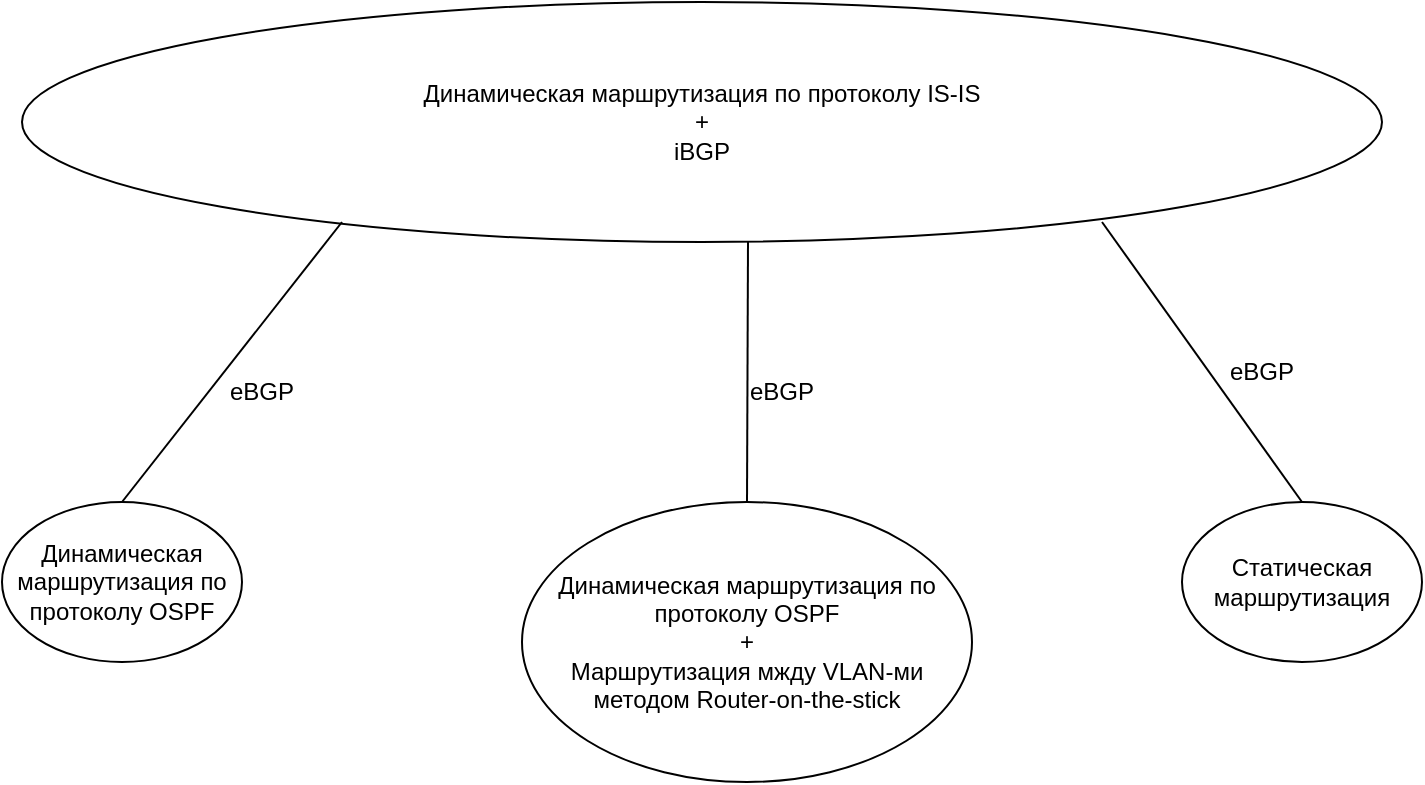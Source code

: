 <mxfile version="24.2.5" type="device">
  <diagram name="Страница — 1" id="tLsnh6AF555X36yOwFqP">
    <mxGraphModel dx="1276" dy="614" grid="1" gridSize="10" guides="1" tooltips="1" connect="1" arrows="1" fold="1" page="1" pageScale="1" pageWidth="827" pageHeight="1169" math="0" shadow="0">
      <root>
        <mxCell id="0" />
        <mxCell id="1" parent="0" />
        <mxCell id="hHoaCU5ooKYtc-pTQhiL-1" value="Динамическая маршрутизация по протоколу IS-IS&lt;div&gt;+&lt;/div&gt;&lt;div&gt;iBGP&lt;/div&gt;" style="ellipse;whiteSpace=wrap;html=1;" vertex="1" parent="1">
          <mxGeometry x="80" y="60" width="680" height="120" as="geometry" />
        </mxCell>
        <mxCell id="hHoaCU5ooKYtc-pTQhiL-3" value="Динамическая маршрутизация по протоколу OSPF" style="ellipse;whiteSpace=wrap;html=1;" vertex="1" parent="1">
          <mxGeometry x="70" y="310" width="120" height="80" as="geometry" />
        </mxCell>
        <mxCell id="hHoaCU5ooKYtc-pTQhiL-4" value="Динамическая маршрутизация по протоколу OSPF&lt;div&gt;+&lt;/div&gt;&lt;div&gt;Маршрутизация мжду VLAN-ми методом Router-on-the-stick&lt;/div&gt;" style="ellipse;whiteSpace=wrap;html=1;" vertex="1" parent="1">
          <mxGeometry x="330" y="310" width="225" height="140" as="geometry" />
        </mxCell>
        <mxCell id="hHoaCU5ooKYtc-pTQhiL-5" value="Статическая маршрутизация" style="ellipse;whiteSpace=wrap;html=1;" vertex="1" parent="1">
          <mxGeometry x="660" y="310" width="120" height="80" as="geometry" />
        </mxCell>
        <mxCell id="hHoaCU5ooKYtc-pTQhiL-6" value="" style="endArrow=none;html=1;rounded=0;exitX=0.5;exitY=0;exitDx=0;exitDy=0;" edge="1" parent="1" source="hHoaCU5ooKYtc-pTQhiL-3">
          <mxGeometry width="50" height="50" relative="1" as="geometry">
            <mxPoint x="250" y="240" as="sourcePoint" />
            <mxPoint x="240" y="170" as="targetPoint" />
          </mxGeometry>
        </mxCell>
        <mxCell id="hHoaCU5ooKYtc-pTQhiL-7" value="" style="endArrow=none;html=1;rounded=0;exitX=0.5;exitY=0;exitDx=0;exitDy=0;" edge="1" parent="1" source="hHoaCU5ooKYtc-pTQhiL-4">
          <mxGeometry width="50" height="50" relative="1" as="geometry">
            <mxPoint x="250" y="240" as="sourcePoint" />
            <mxPoint x="443" y="180" as="targetPoint" />
          </mxGeometry>
        </mxCell>
        <mxCell id="hHoaCU5ooKYtc-pTQhiL-8" value="" style="endArrow=none;html=1;rounded=0;exitX=0.5;exitY=0;exitDx=0;exitDy=0;" edge="1" parent="1" source="hHoaCU5ooKYtc-pTQhiL-5">
          <mxGeometry width="50" height="50" relative="1" as="geometry">
            <mxPoint x="250" y="240" as="sourcePoint" />
            <mxPoint x="620" y="170" as="targetPoint" />
          </mxGeometry>
        </mxCell>
        <mxCell id="hHoaCU5ooKYtc-pTQhiL-9" value="eBGP" style="text;html=1;align=center;verticalAlign=middle;whiteSpace=wrap;rounded=0;" vertex="1" parent="1">
          <mxGeometry x="170" y="240" width="60" height="30" as="geometry" />
        </mxCell>
        <mxCell id="hHoaCU5ooKYtc-pTQhiL-10" value="eBGP" style="text;html=1;align=center;verticalAlign=middle;whiteSpace=wrap;rounded=0;" vertex="1" parent="1">
          <mxGeometry x="430" y="240" width="60" height="30" as="geometry" />
        </mxCell>
        <mxCell id="hHoaCU5ooKYtc-pTQhiL-11" value="eBGP" style="text;html=1;align=center;verticalAlign=middle;whiteSpace=wrap;rounded=0;" vertex="1" parent="1">
          <mxGeometry x="670" y="230" width="60" height="30" as="geometry" />
        </mxCell>
      </root>
    </mxGraphModel>
  </diagram>
</mxfile>
